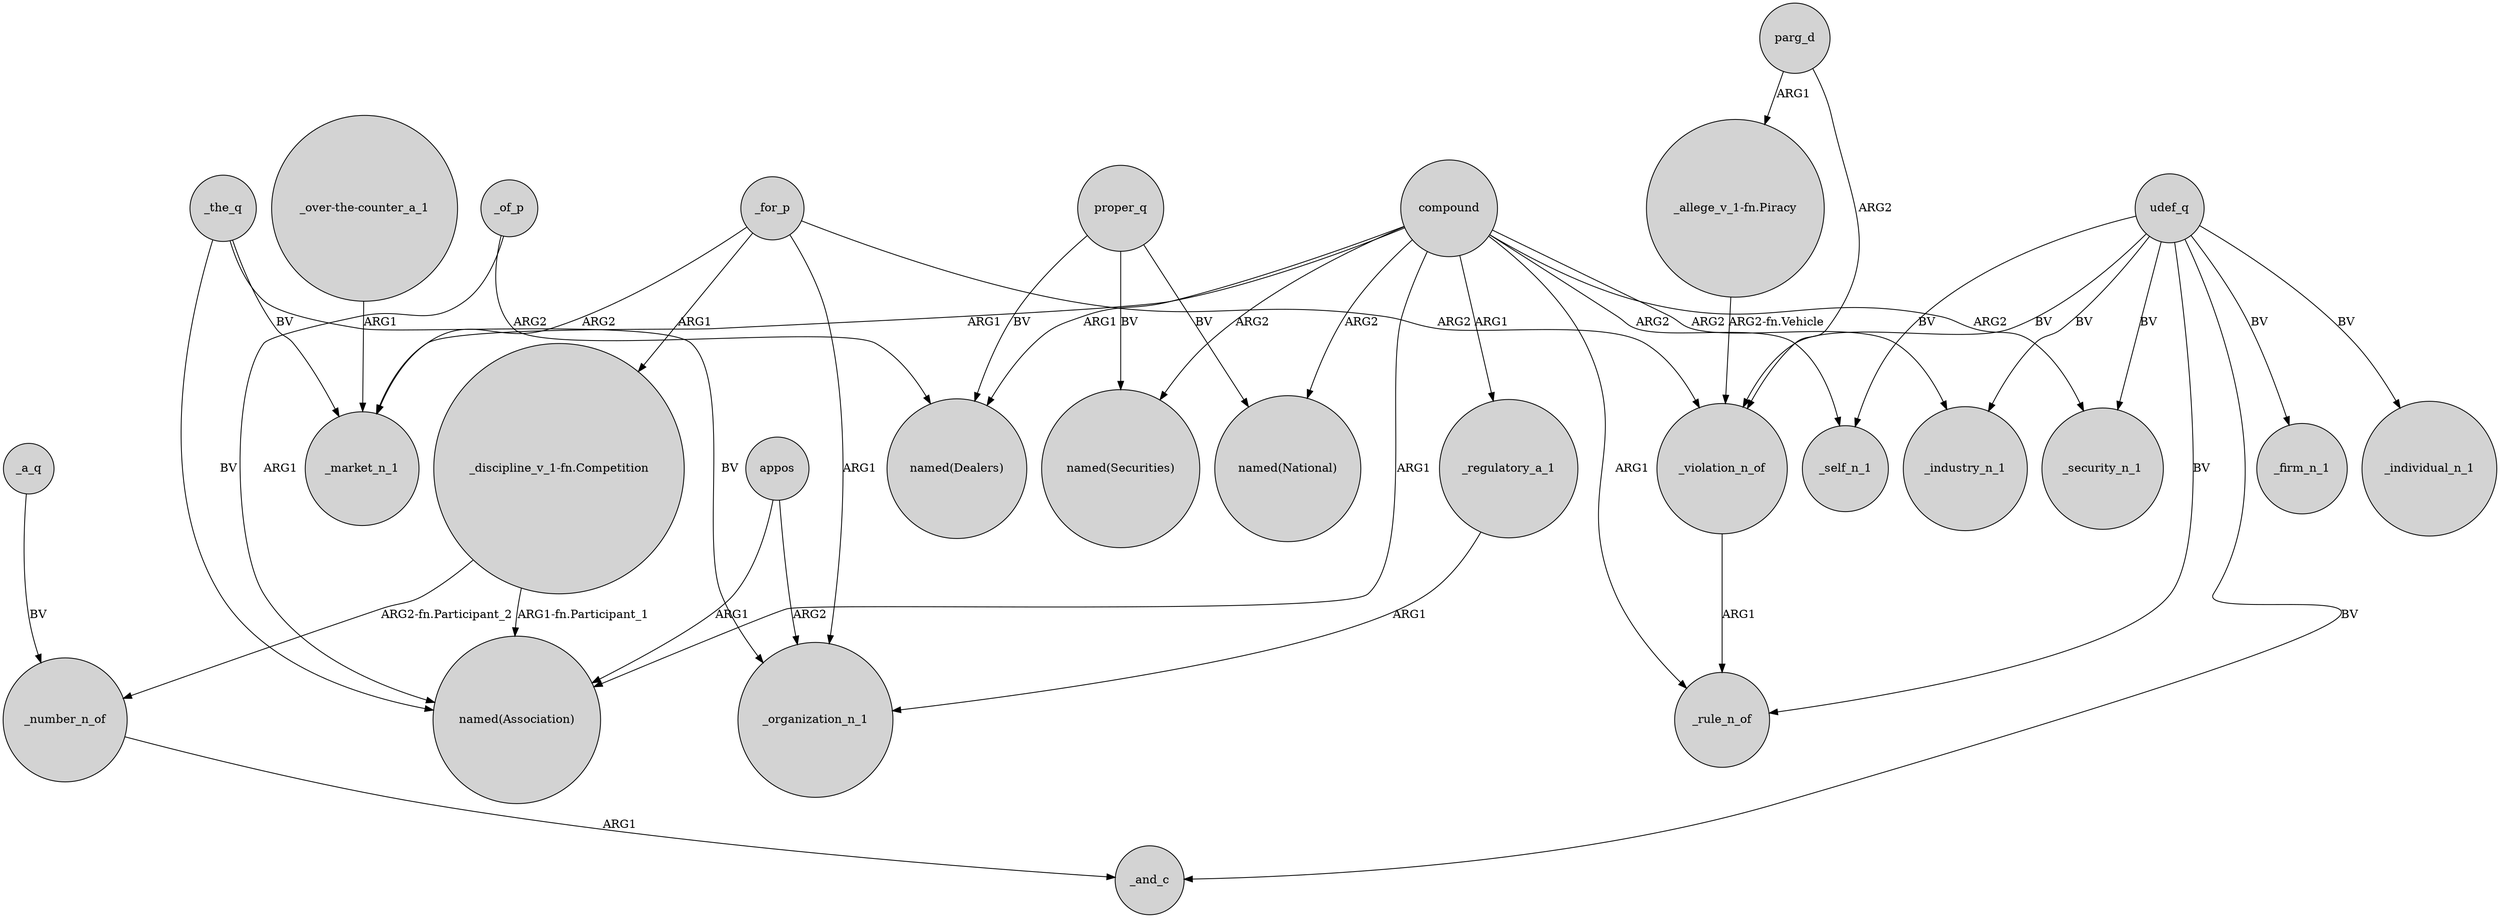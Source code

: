 digraph {
	node [shape=circle style=filled]
	_for_p -> "_discipline_v_1-fn.Competition" [label=ARG1]
	parg_d -> _violation_n_of [label=ARG2]
	_the_q -> _organization_n_1 [label=BV]
	compound -> _industry_n_1 [label=ARG2]
	proper_q -> "named(Securities)" [label=BV]
	"_discipline_v_1-fn.Competition" -> "named(Association)" [label="ARG1-fn.Participant_1"]
	"_allege_v_1-fn.Piracy" -> _violation_n_of [label="ARG2-fn.Vehicle"]
	_for_p -> _market_n_1 [label=ARG2]
	compound -> _self_n_1 [label=ARG2]
	appos -> "named(Association)" [label=ARG1]
	compound -> "named(Association)" [label=ARG1]
	compound -> "named(National)" [label=ARG2]
	udef_q -> _and_c [label=BV]
	udef_q -> _security_n_1 [label=BV]
	udef_q -> _firm_n_1 [label=BV]
	_the_q -> _market_n_1 [label=BV]
	_for_p -> _violation_n_of [label=ARG2]
	udef_q -> _individual_n_1 [label=BV]
	udef_q -> _self_n_1 [label=BV]
	_for_p -> _organization_n_1 [label=ARG1]
	compound -> "named(Dealers)" [label=ARG1]
	compound -> "named(Securities)" [label=ARG2]
	"_over-the-counter_a_1" -> _market_n_1 [label=ARG1]
	udef_q -> _violation_n_of [label=BV]
	_regulatory_a_1 -> _organization_n_1 [label=ARG1]
	udef_q -> _rule_n_of [label=BV]
	_violation_n_of -> _rule_n_of [label=ARG1]
	_of_p -> "named(Dealers)" [label=ARG2]
	udef_q -> _industry_n_1 [label=BV]
	compound -> _rule_n_of [label=ARG1]
	"_discipline_v_1-fn.Competition" -> _number_n_of [label="ARG2-fn.Participant_2"]
	appos -> _organization_n_1 [label=ARG2]
	parg_d -> "_allege_v_1-fn.Piracy" [label=ARG1]
	_a_q -> _number_n_of [label=BV]
	proper_q -> "named(National)" [label=BV]
	compound -> _security_n_1 [label=ARG2]
	compound -> _market_n_1 [label=ARG1]
	_of_p -> "named(Association)" [label=ARG1]
	_number_n_of -> _and_c [label=ARG1]
	proper_q -> "named(Dealers)" [label=BV]
	compound -> _regulatory_a_1 [label=ARG1]
	_the_q -> "named(Association)" [label=BV]
}

